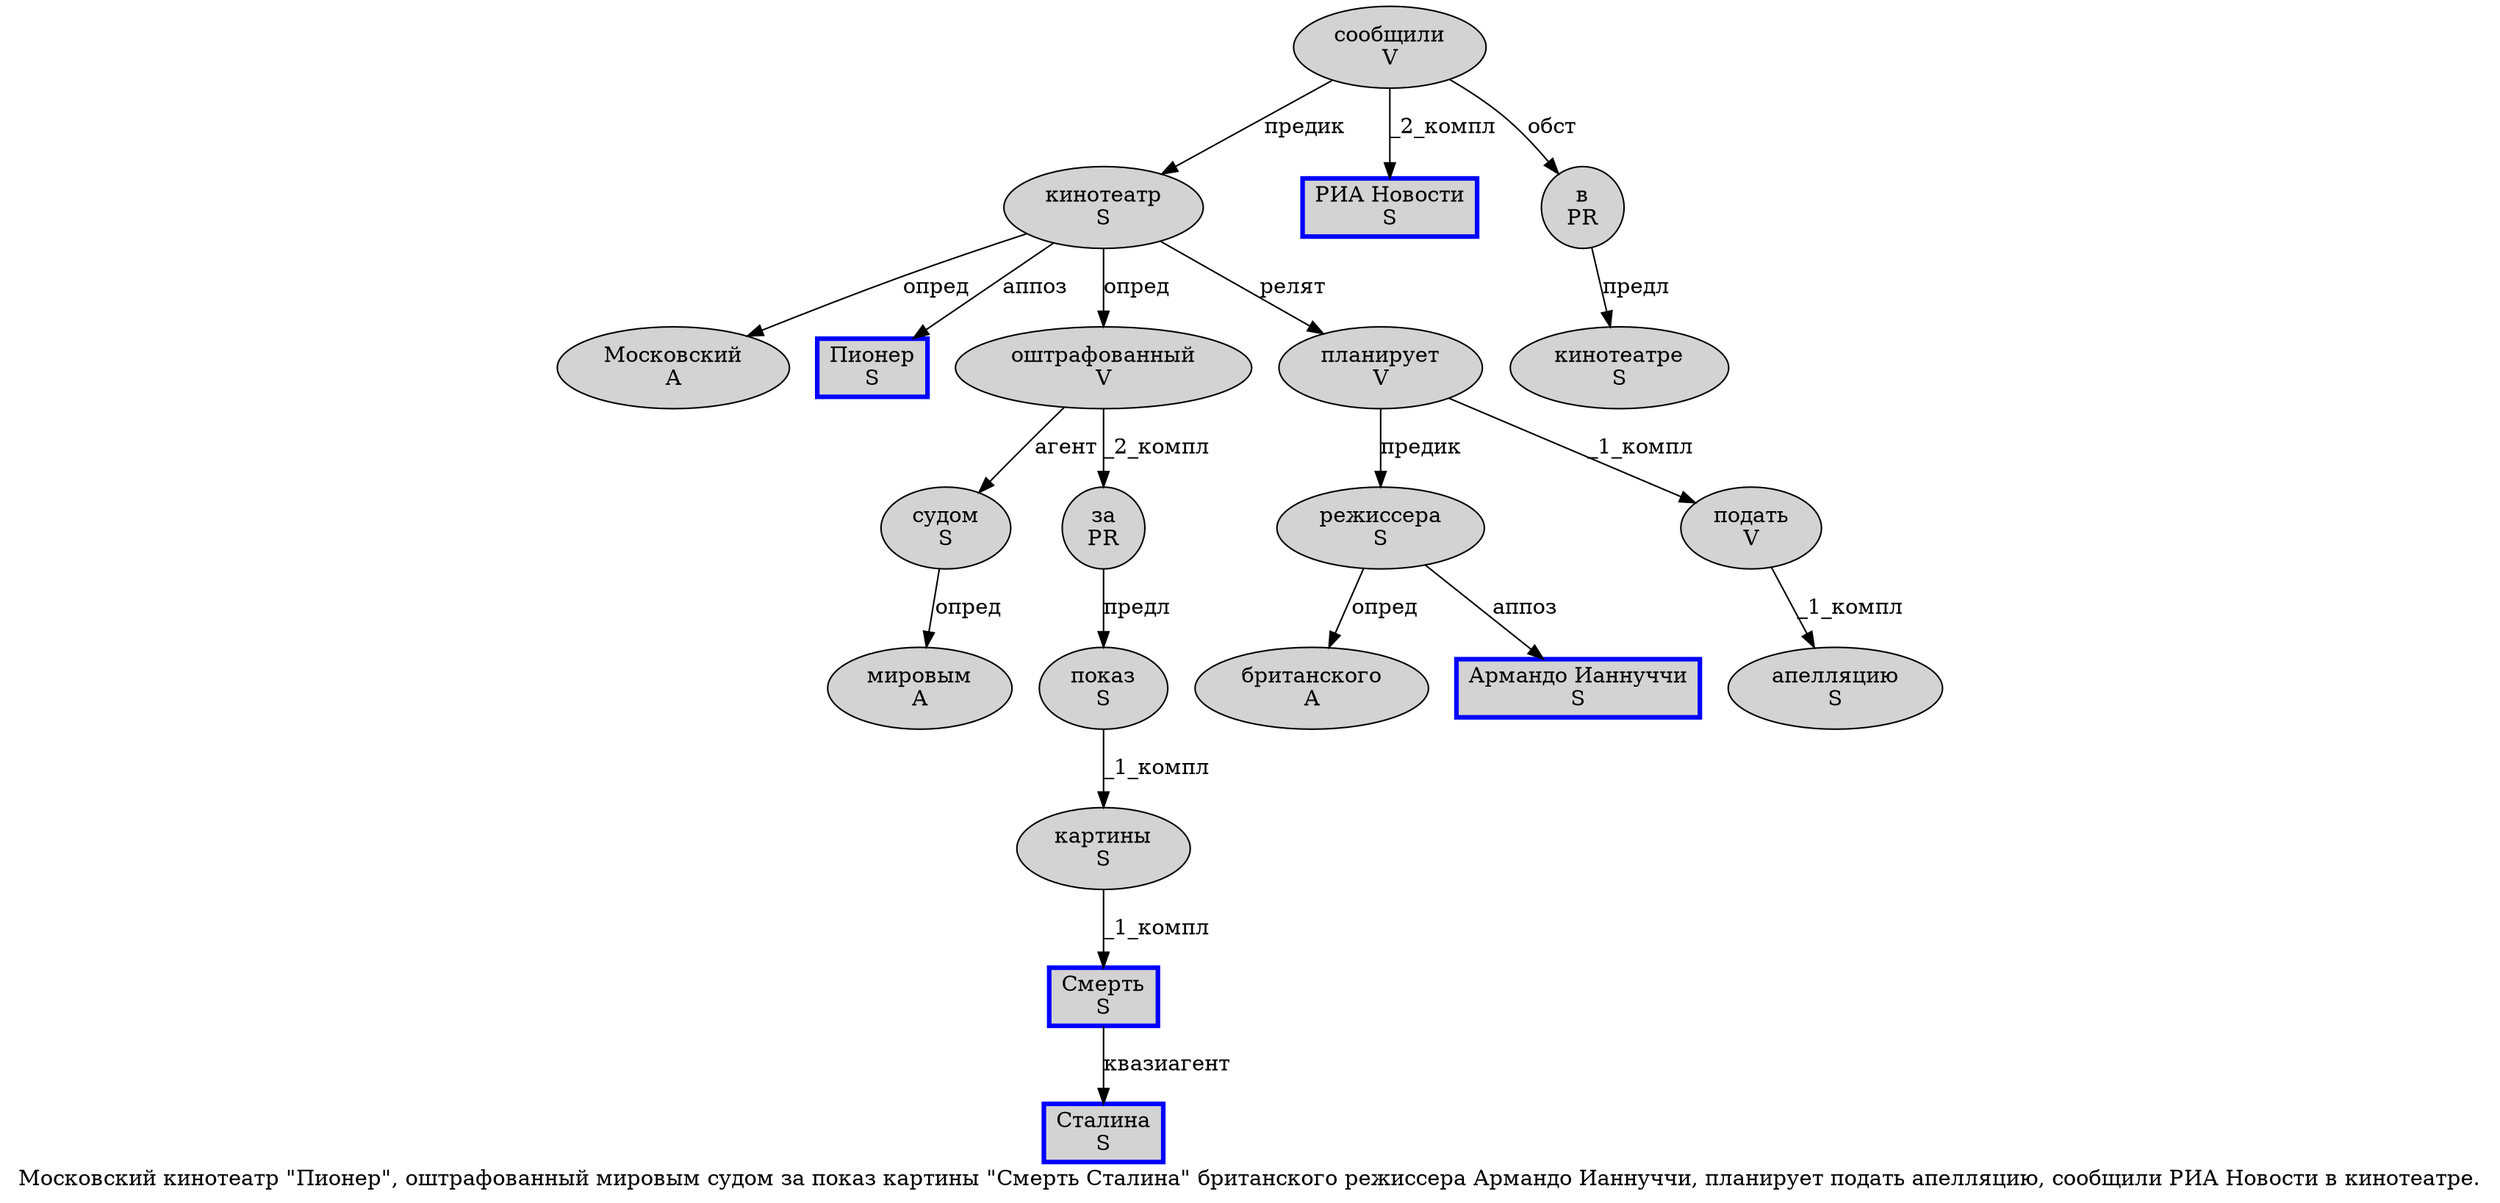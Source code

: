 digraph SENTENCE_1134 {
	graph [label="Московский кинотеатр \"Пионер\", оштрафованный мировым судом за показ картины \"Смерть Сталина\" британского режиссера Армандо Ианнуччи, планирует подать апелляцию, сообщили РИА Новости в кинотеатре."]
	node [style=filled]
		0 [label="Московский
A" color="" fillcolor=lightgray penwidth=1 shape=ellipse]
		1 [label="кинотеатр
S" color="" fillcolor=lightgray penwidth=1 shape=ellipse]
		3 [label="Пионер
S" color=blue fillcolor=lightgray penwidth=3 shape=box]
		6 [label="оштрафованный
V" color="" fillcolor=lightgray penwidth=1 shape=ellipse]
		7 [label="мировым
A" color="" fillcolor=lightgray penwidth=1 shape=ellipse]
		8 [label="судом
S" color="" fillcolor=lightgray penwidth=1 shape=ellipse]
		9 [label="за
PR" color="" fillcolor=lightgray penwidth=1 shape=ellipse]
		10 [label="показ
S" color="" fillcolor=lightgray penwidth=1 shape=ellipse]
		11 [label="картины
S" color="" fillcolor=lightgray penwidth=1 shape=ellipse]
		13 [label="Смерть
S" color=blue fillcolor=lightgray penwidth=3 shape=box]
		14 [label="Сталина
S" color=blue fillcolor=lightgray penwidth=3 shape=box]
		16 [label="британского
A" color="" fillcolor=lightgray penwidth=1 shape=ellipse]
		17 [label="режиссера
S" color="" fillcolor=lightgray penwidth=1 shape=ellipse]
		18 [label="Армандо Ианнуччи
S" color=blue fillcolor=lightgray penwidth=3 shape=box]
		20 [label="планирует
V" color="" fillcolor=lightgray penwidth=1 shape=ellipse]
		21 [label="подать
V" color="" fillcolor=lightgray penwidth=1 shape=ellipse]
		22 [label="апелляцию
S" color="" fillcolor=lightgray penwidth=1 shape=ellipse]
		24 [label="сообщили
V" color="" fillcolor=lightgray penwidth=1 shape=ellipse]
		25 [label="РИА Новости
S" color=blue fillcolor=lightgray penwidth=3 shape=box]
		26 [label="в
PR" color="" fillcolor=lightgray penwidth=1 shape=ellipse]
		27 [label="кинотеатре
S" color="" fillcolor=lightgray penwidth=1 shape=ellipse]
			6 -> 8 [label="агент"]
			6 -> 9 [label="_2_компл"]
			24 -> 1 [label="предик"]
			24 -> 25 [label="_2_компл"]
			24 -> 26 [label="обст"]
			11 -> 13 [label="_1_компл"]
			20 -> 17 [label="предик"]
			20 -> 21 [label="_1_компл"]
			13 -> 14 [label="квазиагент"]
			26 -> 27 [label="предл"]
			8 -> 7 [label="опред"]
			10 -> 11 [label="_1_компл"]
			9 -> 10 [label="предл"]
			17 -> 16 [label="опред"]
			17 -> 18 [label="аппоз"]
			21 -> 22 [label="_1_компл"]
			1 -> 0 [label="опред"]
			1 -> 3 [label="аппоз"]
			1 -> 6 [label="опред"]
			1 -> 20 [label="релят"]
}